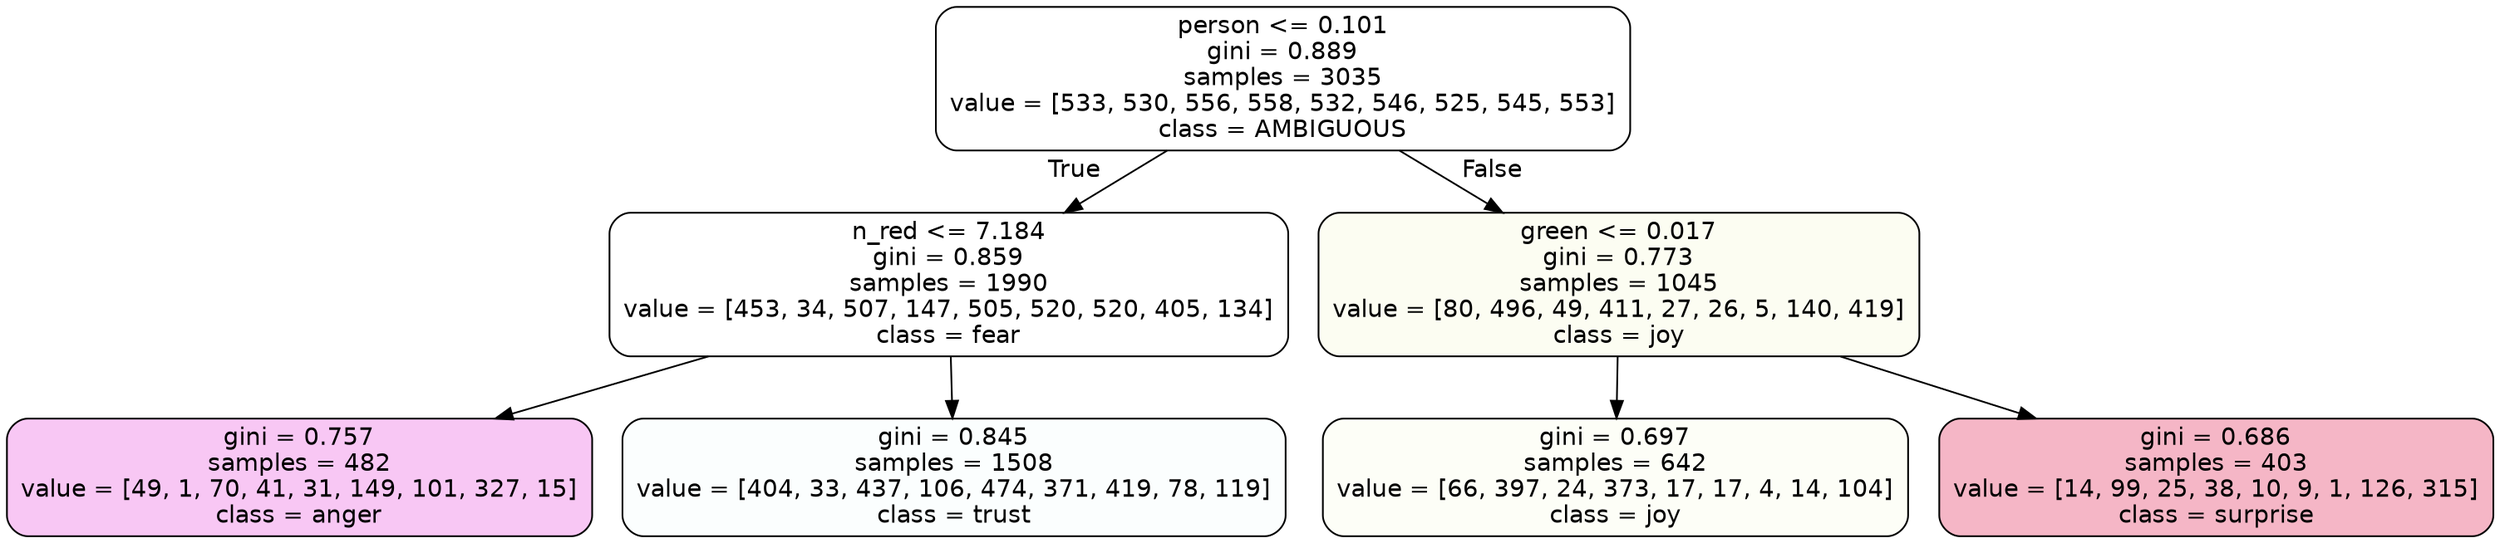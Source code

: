 digraph Tree {
node [shape=box, style="filled, rounded", color="black", fontname=helvetica] ;
edge [fontname=helvetica] ;
0 [label="person <= 0.101\ngini = 0.889\nsamples = 3035\nvalue = [533, 530, 556, 558, 532, 546, 525, 545, 553]\nclass = AMBIGUOUS", fillcolor="#39e58100"] ;
1 [label="n_red <= 7.184\ngini = 0.859\nsamples = 1990\nvalue = [453, 34, 507, 147, 505, 520, 520, 405, 134]\nclass = fear", fillcolor="#3964e500"] ;
0 -> 1 [labeldistance=2.5, labelangle=45, headlabel="True"] ;
2 [label="gini = 0.757\nsamples = 482\nvalue = [49, 1, 70, 41, 31, 149, 101, 327, 15]\nclass = anger", fillcolor="#e539d747"] ;
1 -> 2 ;
3 [label="gini = 0.845\nsamples = 1508\nvalue = [404, 33, 437, 106, 474, 371, 419, 78, 119]\nclass = trust", fillcolor="#39d7e505"] ;
1 -> 3 ;
4 [label="green <= 0.017\ngini = 0.773\nsamples = 1045\nvalue = [80, 496, 49, 411, 27, 26, 5, 140, 419]\nclass = joy", fillcolor="#d7e53910"] ;
0 -> 4 [labeldistance=2.5, labelangle=-45, headlabel="False"] ;
5 [label="gini = 0.697\nsamples = 642\nvalue = [66, 397, 24, 373, 17, 17, 4, 14, 104]\nclass = joy", fillcolor="#d7e5390a"] ;
4 -> 5 ;
6 [label="gini = 0.686\nsamples = 403\nvalue = [14, 99, 25, 38, 10, 9, 1, 126, 315]\nclass = surprise", fillcolor="#e539645e"] ;
4 -> 6 ;
}